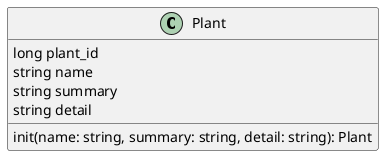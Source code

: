 @startuml

class Plant {
	long plant_id
	string name
	string summary
    string detail

    init(name: string, summary: string, detail: string): Plant
}

@enduml
